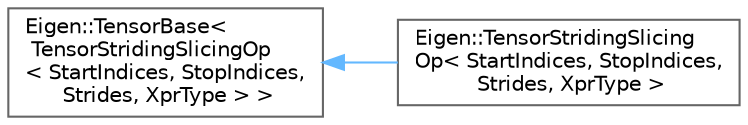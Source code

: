 digraph "类继承关系图"
{
 // LATEX_PDF_SIZE
  bgcolor="transparent";
  edge [fontname=Helvetica,fontsize=10,labelfontname=Helvetica,labelfontsize=10];
  node [fontname=Helvetica,fontsize=10,shape=box,height=0.2,width=0.4];
  rankdir="LR";
  Node0 [id="Node000000",label="Eigen::TensorBase\<\l TensorStridingSlicingOp\l\< StartIndices, StopIndices,\l Strides, XprType \> \>",height=0.2,width=0.4,color="grey40", fillcolor="white", style="filled",URL="$class_eigen_1_1_tensor_base.html",tooltip=" "];
  Node0 -> Node1 [id="edge4774_Node000000_Node000001",dir="back",color="steelblue1",style="solid",tooltip=" "];
  Node1 [id="Node000001",label="Eigen::TensorStridingSlicing\lOp\< StartIndices, StopIndices,\l Strides, XprType \>",height=0.2,width=0.4,color="grey40", fillcolor="white", style="filled",URL="$class_eigen_1_1_tensor_striding_slicing_op.html",tooltip=" "];
}
